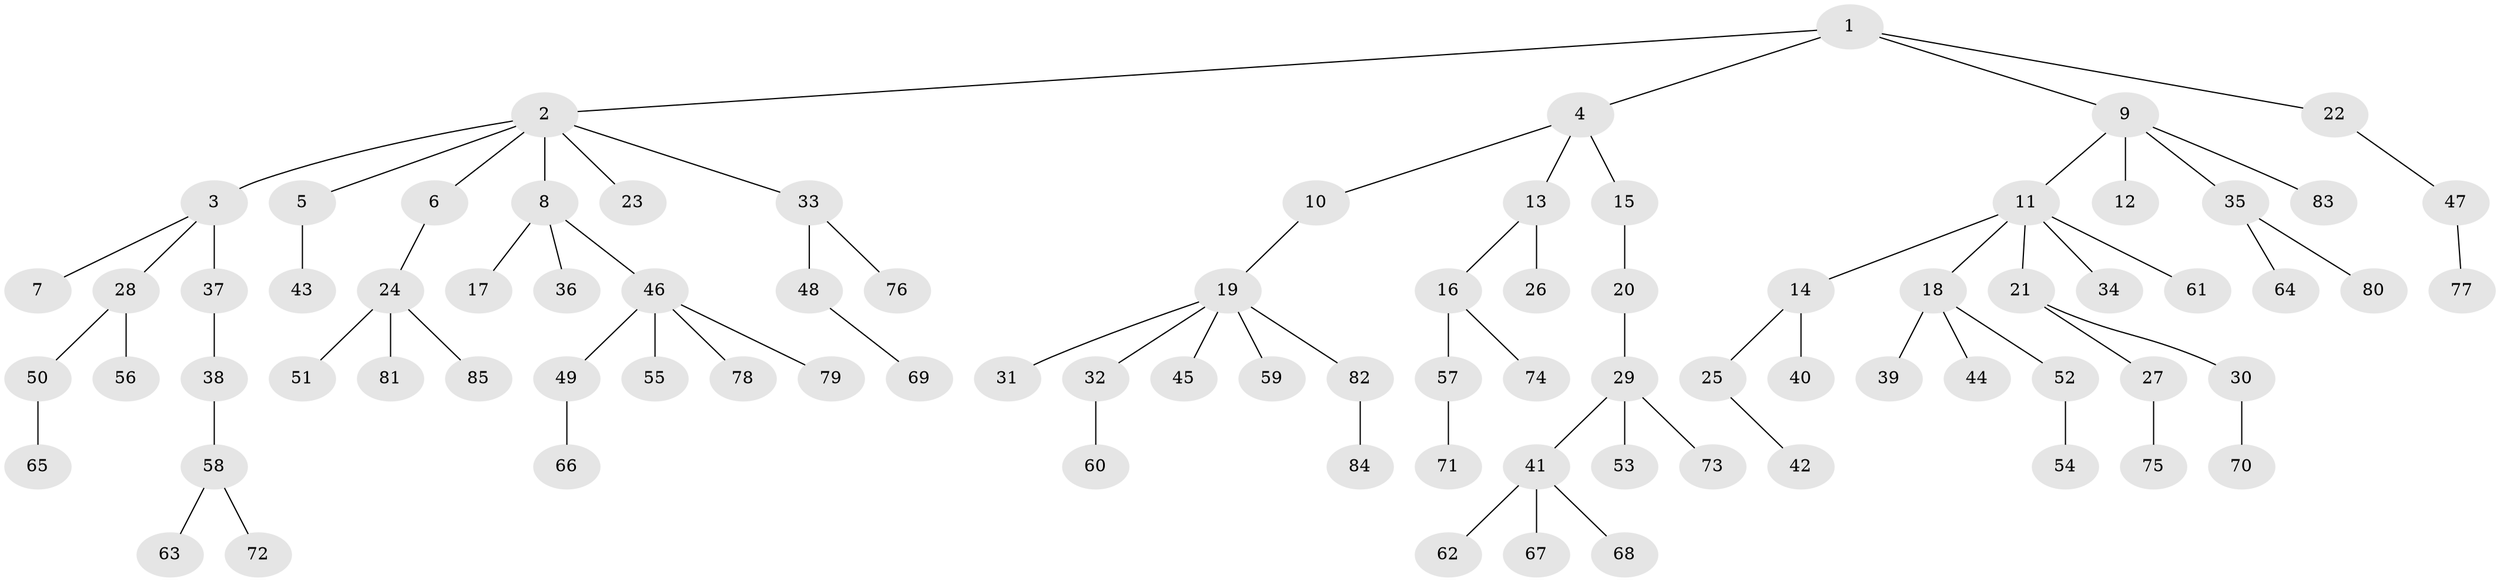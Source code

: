// coarse degree distribution, {1: 0.88, 3: 0.04, 18: 0.04, 5: 0.04}
// Generated by graph-tools (version 1.1) at 2025/57/03/04/25 21:57:00]
// undirected, 85 vertices, 84 edges
graph export_dot {
graph [start="1"]
  node [color=gray90,style=filled];
  1;
  2;
  3;
  4;
  5;
  6;
  7;
  8;
  9;
  10;
  11;
  12;
  13;
  14;
  15;
  16;
  17;
  18;
  19;
  20;
  21;
  22;
  23;
  24;
  25;
  26;
  27;
  28;
  29;
  30;
  31;
  32;
  33;
  34;
  35;
  36;
  37;
  38;
  39;
  40;
  41;
  42;
  43;
  44;
  45;
  46;
  47;
  48;
  49;
  50;
  51;
  52;
  53;
  54;
  55;
  56;
  57;
  58;
  59;
  60;
  61;
  62;
  63;
  64;
  65;
  66;
  67;
  68;
  69;
  70;
  71;
  72;
  73;
  74;
  75;
  76;
  77;
  78;
  79;
  80;
  81;
  82;
  83;
  84;
  85;
  1 -- 2;
  1 -- 4;
  1 -- 9;
  1 -- 22;
  2 -- 3;
  2 -- 5;
  2 -- 6;
  2 -- 8;
  2 -- 23;
  2 -- 33;
  3 -- 7;
  3 -- 28;
  3 -- 37;
  4 -- 10;
  4 -- 13;
  4 -- 15;
  5 -- 43;
  6 -- 24;
  8 -- 17;
  8 -- 36;
  8 -- 46;
  9 -- 11;
  9 -- 12;
  9 -- 35;
  9 -- 83;
  10 -- 19;
  11 -- 14;
  11 -- 18;
  11 -- 21;
  11 -- 34;
  11 -- 61;
  13 -- 16;
  13 -- 26;
  14 -- 25;
  14 -- 40;
  15 -- 20;
  16 -- 57;
  16 -- 74;
  18 -- 39;
  18 -- 44;
  18 -- 52;
  19 -- 31;
  19 -- 32;
  19 -- 45;
  19 -- 59;
  19 -- 82;
  20 -- 29;
  21 -- 27;
  21 -- 30;
  22 -- 47;
  24 -- 51;
  24 -- 81;
  24 -- 85;
  25 -- 42;
  27 -- 75;
  28 -- 50;
  28 -- 56;
  29 -- 41;
  29 -- 53;
  29 -- 73;
  30 -- 70;
  32 -- 60;
  33 -- 48;
  33 -- 76;
  35 -- 64;
  35 -- 80;
  37 -- 38;
  38 -- 58;
  41 -- 62;
  41 -- 67;
  41 -- 68;
  46 -- 49;
  46 -- 55;
  46 -- 78;
  46 -- 79;
  47 -- 77;
  48 -- 69;
  49 -- 66;
  50 -- 65;
  52 -- 54;
  57 -- 71;
  58 -- 63;
  58 -- 72;
  82 -- 84;
}
